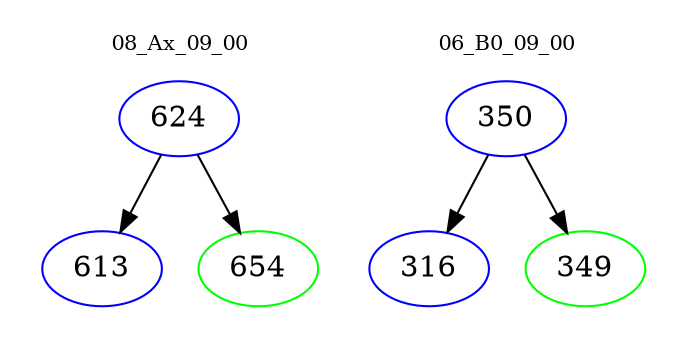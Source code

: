 digraph{
subgraph cluster_0 {
color = white
label = "08_Ax_09_00";
fontsize=10;
T0_624 [label="624", color="blue"]
T0_624 -> T0_613 [color="black"]
T0_613 [label="613", color="blue"]
T0_624 -> T0_654 [color="black"]
T0_654 [label="654", color="green"]
}
subgraph cluster_1 {
color = white
label = "06_B0_09_00";
fontsize=10;
T1_350 [label="350", color="blue"]
T1_350 -> T1_316 [color="black"]
T1_316 [label="316", color="blue"]
T1_350 -> T1_349 [color="black"]
T1_349 [label="349", color="green"]
}
}
